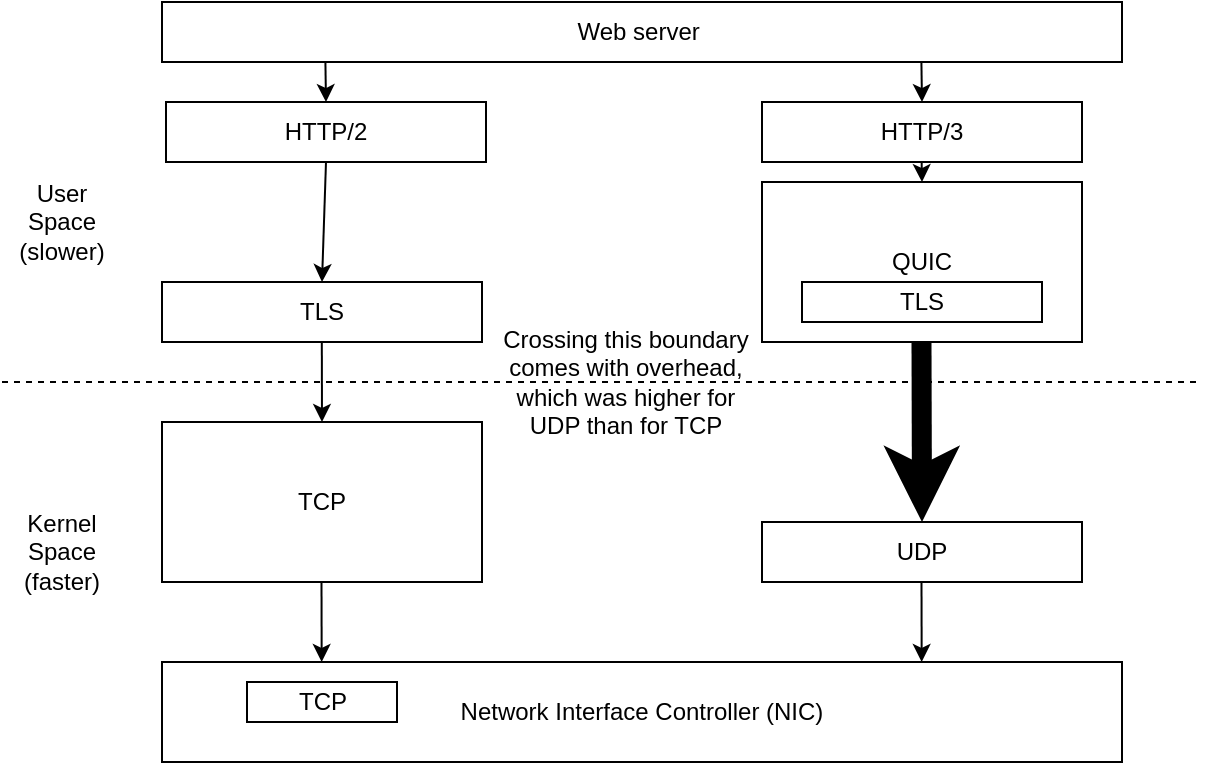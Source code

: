 <mxfile version="14.5.1" type="device"><diagram id="TIPdCEbbOcGdSJL9tUH1" name="Page-1"><mxGraphModel dx="799" dy="585" grid="1" gridSize="10" guides="1" tooltips="1" connect="1" arrows="1" fold="1" page="1" pageScale="1" pageWidth="850" pageHeight="1100" math="0" shadow="0"><root><mxCell id="0"/><mxCell id="1" parent="0"/><mxCell id="zhndtMX3DQG9Nzb0Zm2Y-1" value="TLS" style="rounded=0;whiteSpace=wrap;html=1;" vertex="1" parent="1"><mxGeometry x="160" y="410" width="160" height="30" as="geometry"/></mxCell><mxCell id="zhndtMX3DQG9Nzb0Zm2Y-2" value="Web server&amp;nbsp;" style="rounded=0;whiteSpace=wrap;html=1;" vertex="1" parent="1"><mxGeometry x="160" y="270" width="480" height="30" as="geometry"/></mxCell><mxCell id="zhndtMX3DQG9Nzb0Zm2Y-3" value="QUIC" style="rounded=0;whiteSpace=wrap;html=1;" vertex="1" parent="1"><mxGeometry x="460" y="360" width="160" height="80" as="geometry"/></mxCell><mxCell id="zhndtMX3DQG9Nzb0Zm2Y-4" value="TLS" style="rounded=0;whiteSpace=wrap;html=1;" vertex="1" parent="1"><mxGeometry x="480" y="410" width="120" height="20" as="geometry"/></mxCell><mxCell id="zhndtMX3DQG9Nzb0Zm2Y-5" value="" style="endArrow=none;dashed=1;html=1;" edge="1" parent="1"><mxGeometry width="50" height="50" relative="1" as="geometry"><mxPoint x="80" y="460" as="sourcePoint"/><mxPoint x="680" y="460" as="targetPoint"/></mxGeometry></mxCell><mxCell id="zhndtMX3DQG9Nzb0Zm2Y-6" value="Network Interface Controller (NIC)" style="rounded=0;whiteSpace=wrap;html=1;" vertex="1" parent="1"><mxGeometry x="160" y="600" width="480" height="50" as="geometry"/></mxCell><mxCell id="zhndtMX3DQG9Nzb0Zm2Y-7" value="TCP" style="rounded=0;whiteSpace=wrap;html=1;" vertex="1" parent="1"><mxGeometry x="160" y="480" width="160" height="80" as="geometry"/></mxCell><mxCell id="zhndtMX3DQG9Nzb0Zm2Y-8" value="UDP" style="rounded=0;whiteSpace=wrap;html=1;" vertex="1" parent="1"><mxGeometry x="460" y="530" width="160" height="30" as="geometry"/></mxCell><mxCell id="zhndtMX3DQG9Nzb0Zm2Y-9" value="" style="endArrow=classic;html=1;entryX=0.5;entryY=0;entryDx=0;entryDy=0;exitX=0.5;exitY=1;exitDx=0;exitDy=0;" edge="1" parent="1" source="zhndtMX3DQG9Nzb0Zm2Y-18" target="zhndtMX3DQG9Nzb0Zm2Y-1"><mxGeometry width="50" height="50" relative="1" as="geometry"><mxPoint x="240" y="360" as="sourcePoint"/><mxPoint x="450" y="470" as="targetPoint"/></mxGeometry></mxCell><mxCell id="zhndtMX3DQG9Nzb0Zm2Y-10" value="" style="endArrow=classic;html=1;exitX=0.167;exitY=0.967;exitDx=0;exitDy=0;exitPerimeter=0;" edge="1" parent="1"><mxGeometry width="50" height="50" relative="1" as="geometry"><mxPoint x="539.66" y="340" as="sourcePoint"/><mxPoint x="540" y="360" as="targetPoint"/></mxGeometry></mxCell><mxCell id="zhndtMX3DQG9Nzb0Zm2Y-11" value="" style="endArrow=classic;html=1;exitX=0.167;exitY=0.967;exitDx=0;exitDy=0;exitPerimeter=0;strokeWidth=10;entryX=0.5;entryY=0;entryDx=0;entryDy=0;" edge="1" parent="1" target="zhndtMX3DQG9Nzb0Zm2Y-8"><mxGeometry width="50" height="50" relative="1" as="geometry"><mxPoint x="539.75" y="440" as="sourcePoint"/><mxPoint x="540.09" y="470" as="targetPoint"/></mxGeometry></mxCell><mxCell id="zhndtMX3DQG9Nzb0Zm2Y-12" value="" style="endArrow=classic;html=1;exitX=0.167;exitY=0.967;exitDx=0;exitDy=0;exitPerimeter=0;" edge="1" parent="1"><mxGeometry width="50" height="50" relative="1" as="geometry"><mxPoint x="239.91" y="440" as="sourcePoint"/><mxPoint x="240" y="480" as="targetPoint"/></mxGeometry></mxCell><mxCell id="zhndtMX3DQG9Nzb0Zm2Y-13" value="" style="endArrow=classic;html=1;exitX=0.167;exitY=0.967;exitDx=0;exitDy=0;exitPerimeter=0;" edge="1" parent="1"><mxGeometry width="50" height="50" relative="1" as="geometry"><mxPoint x="239.75" y="560" as="sourcePoint"/><mxPoint x="239.84" y="600" as="targetPoint"/></mxGeometry></mxCell><mxCell id="zhndtMX3DQG9Nzb0Zm2Y-14" value="" style="endArrow=classic;html=1;exitX=0.167;exitY=0.967;exitDx=0;exitDy=0;exitPerimeter=0;" edge="1" parent="1"><mxGeometry width="50" height="50" relative="1" as="geometry"><mxPoint x="539.75" y="560" as="sourcePoint"/><mxPoint x="539.84" y="600" as="targetPoint"/></mxGeometry></mxCell><mxCell id="zhndtMX3DQG9Nzb0Zm2Y-15" value="User&lt;br&gt;Space&lt;br&gt;(slower)" style="text;html=1;strokeColor=none;fillColor=none;align=center;verticalAlign=middle;whiteSpace=wrap;rounded=0;" vertex="1" parent="1"><mxGeometry x="90" y="370" width="40" height="20" as="geometry"/></mxCell><mxCell id="zhndtMX3DQG9Nzb0Zm2Y-16" value="Kernel Space&lt;br&gt;(faster)" style="text;html=1;strokeColor=none;fillColor=none;align=center;verticalAlign=middle;whiteSpace=wrap;rounded=0;" vertex="1" parent="1"><mxGeometry x="90" y="535" width="40" height="20" as="geometry"/></mxCell><mxCell id="zhndtMX3DQG9Nzb0Zm2Y-17" value="Crossing this boundary comes with overhead, which was higher for UDP than for TCP" style="text;html=1;strokeColor=none;fillColor=none;align=center;verticalAlign=middle;whiteSpace=wrap;rounded=0;" vertex="1" parent="1"><mxGeometry x="322" y="430" width="140" height="60" as="geometry"/></mxCell><mxCell id="zhndtMX3DQG9Nzb0Zm2Y-18" value="HTTP/2" style="rounded=0;whiteSpace=wrap;html=1;" vertex="1" parent="1"><mxGeometry x="162" y="320" width="160" height="30" as="geometry"/></mxCell><mxCell id="zhndtMX3DQG9Nzb0Zm2Y-19" value="HTTP/3" style="rounded=0;whiteSpace=wrap;html=1;" vertex="1" parent="1"><mxGeometry x="460" y="320" width="160" height="30" as="geometry"/></mxCell><mxCell id="zhndtMX3DQG9Nzb0Zm2Y-20" value="" style="endArrow=classic;html=1;" edge="1" parent="1"><mxGeometry width="50" height="50" relative="1" as="geometry"><mxPoint x="241.7" y="300" as="sourcePoint"/><mxPoint x="242" y="320" as="targetPoint"/></mxGeometry></mxCell><mxCell id="zhndtMX3DQG9Nzb0Zm2Y-21" value="" style="endArrow=classic;html=1;exitX=0.167;exitY=0.967;exitDx=0;exitDy=0;exitPerimeter=0;" edge="1" parent="1"><mxGeometry width="50" height="50" relative="1" as="geometry"><mxPoint x="539.7" y="300" as="sourcePoint"/><mxPoint x="540" y="320" as="targetPoint"/></mxGeometry></mxCell><mxCell id="zhndtMX3DQG9Nzb0Zm2Y-22" value="TCP" style="rounded=0;whiteSpace=wrap;html=1;" vertex="1" parent="1"><mxGeometry x="202.5" y="610" width="75" height="20" as="geometry"/></mxCell></root></mxGraphModel></diagram></mxfile>